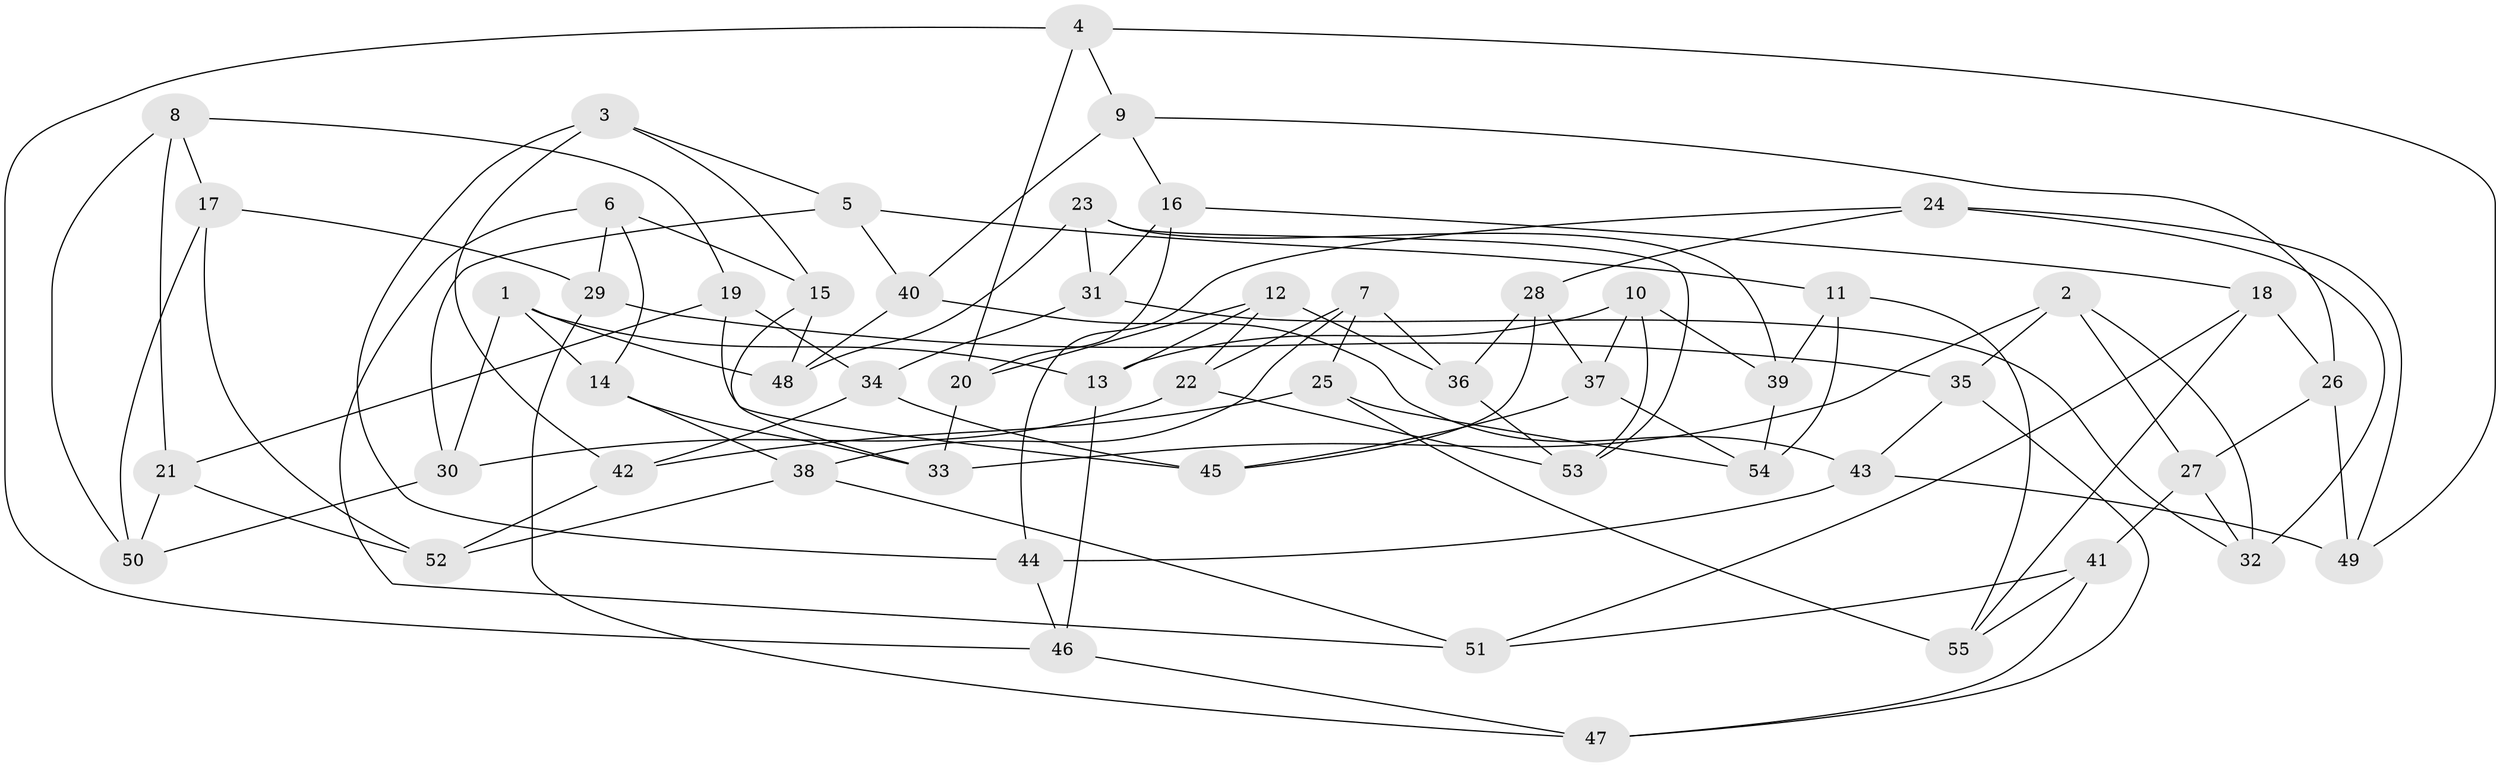 // Generated by graph-tools (version 1.1) at 2025/11/02/27/25 16:11:49]
// undirected, 55 vertices, 110 edges
graph export_dot {
graph [start="1"]
  node [color=gray90,style=filled];
  1;
  2;
  3;
  4;
  5;
  6;
  7;
  8;
  9;
  10;
  11;
  12;
  13;
  14;
  15;
  16;
  17;
  18;
  19;
  20;
  21;
  22;
  23;
  24;
  25;
  26;
  27;
  28;
  29;
  30;
  31;
  32;
  33;
  34;
  35;
  36;
  37;
  38;
  39;
  40;
  41;
  42;
  43;
  44;
  45;
  46;
  47;
  48;
  49;
  50;
  51;
  52;
  53;
  54;
  55;
  1 -- 48;
  1 -- 13;
  1 -- 14;
  1 -- 30;
  2 -- 33;
  2 -- 27;
  2 -- 35;
  2 -- 32;
  3 -- 42;
  3 -- 44;
  3 -- 15;
  3 -- 5;
  4 -- 20;
  4 -- 46;
  4 -- 49;
  4 -- 9;
  5 -- 11;
  5 -- 40;
  5 -- 30;
  6 -- 51;
  6 -- 14;
  6 -- 15;
  6 -- 29;
  7 -- 25;
  7 -- 22;
  7 -- 36;
  7 -- 38;
  8 -- 19;
  8 -- 21;
  8 -- 50;
  8 -- 17;
  9 -- 40;
  9 -- 26;
  9 -- 16;
  10 -- 37;
  10 -- 13;
  10 -- 39;
  10 -- 53;
  11 -- 55;
  11 -- 39;
  11 -- 54;
  12 -- 20;
  12 -- 22;
  12 -- 36;
  12 -- 13;
  13 -- 46;
  14 -- 33;
  14 -- 38;
  15 -- 48;
  15 -- 33;
  16 -- 18;
  16 -- 31;
  16 -- 20;
  17 -- 52;
  17 -- 50;
  17 -- 29;
  18 -- 26;
  18 -- 51;
  18 -- 55;
  19 -- 45;
  19 -- 21;
  19 -- 34;
  20 -- 33;
  21 -- 50;
  21 -- 52;
  22 -- 53;
  22 -- 30;
  23 -- 31;
  23 -- 53;
  23 -- 39;
  23 -- 48;
  24 -- 28;
  24 -- 44;
  24 -- 49;
  24 -- 32;
  25 -- 42;
  25 -- 54;
  25 -- 55;
  26 -- 49;
  26 -- 27;
  27 -- 32;
  27 -- 41;
  28 -- 37;
  28 -- 36;
  28 -- 45;
  29 -- 35;
  29 -- 47;
  30 -- 50;
  31 -- 32;
  31 -- 34;
  34 -- 45;
  34 -- 42;
  35 -- 43;
  35 -- 47;
  36 -- 53;
  37 -- 45;
  37 -- 54;
  38 -- 51;
  38 -- 52;
  39 -- 54;
  40 -- 43;
  40 -- 48;
  41 -- 47;
  41 -- 51;
  41 -- 55;
  42 -- 52;
  43 -- 44;
  43 -- 49;
  44 -- 46;
  46 -- 47;
}
